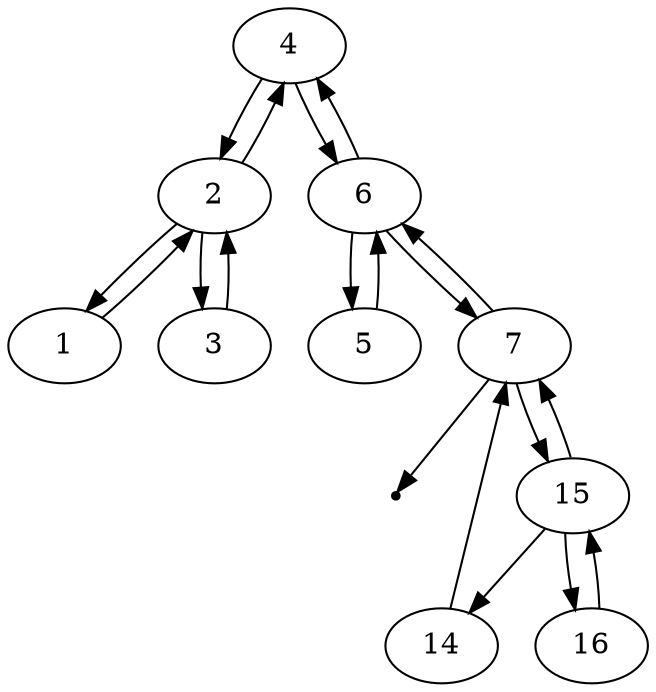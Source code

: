 digraph G{
	4;
	4 -> 2;
	2 -> 4;
	2 -> 1;
	1 -> 2;
	2 -> 3;
	3 -> 2;
	4 -> 6;
	6 -> 4;
	6 -> 5;
	5 -> 6;
	6 -> 7;
	7 -> 6;
	null651171852 [shape=point];
	7 -> null651171852;
	7 -> 15;
	15 -> 7;
	15 -> 14;
	14 -> 7;
	15 -> 16;
	16 -> 15;
}